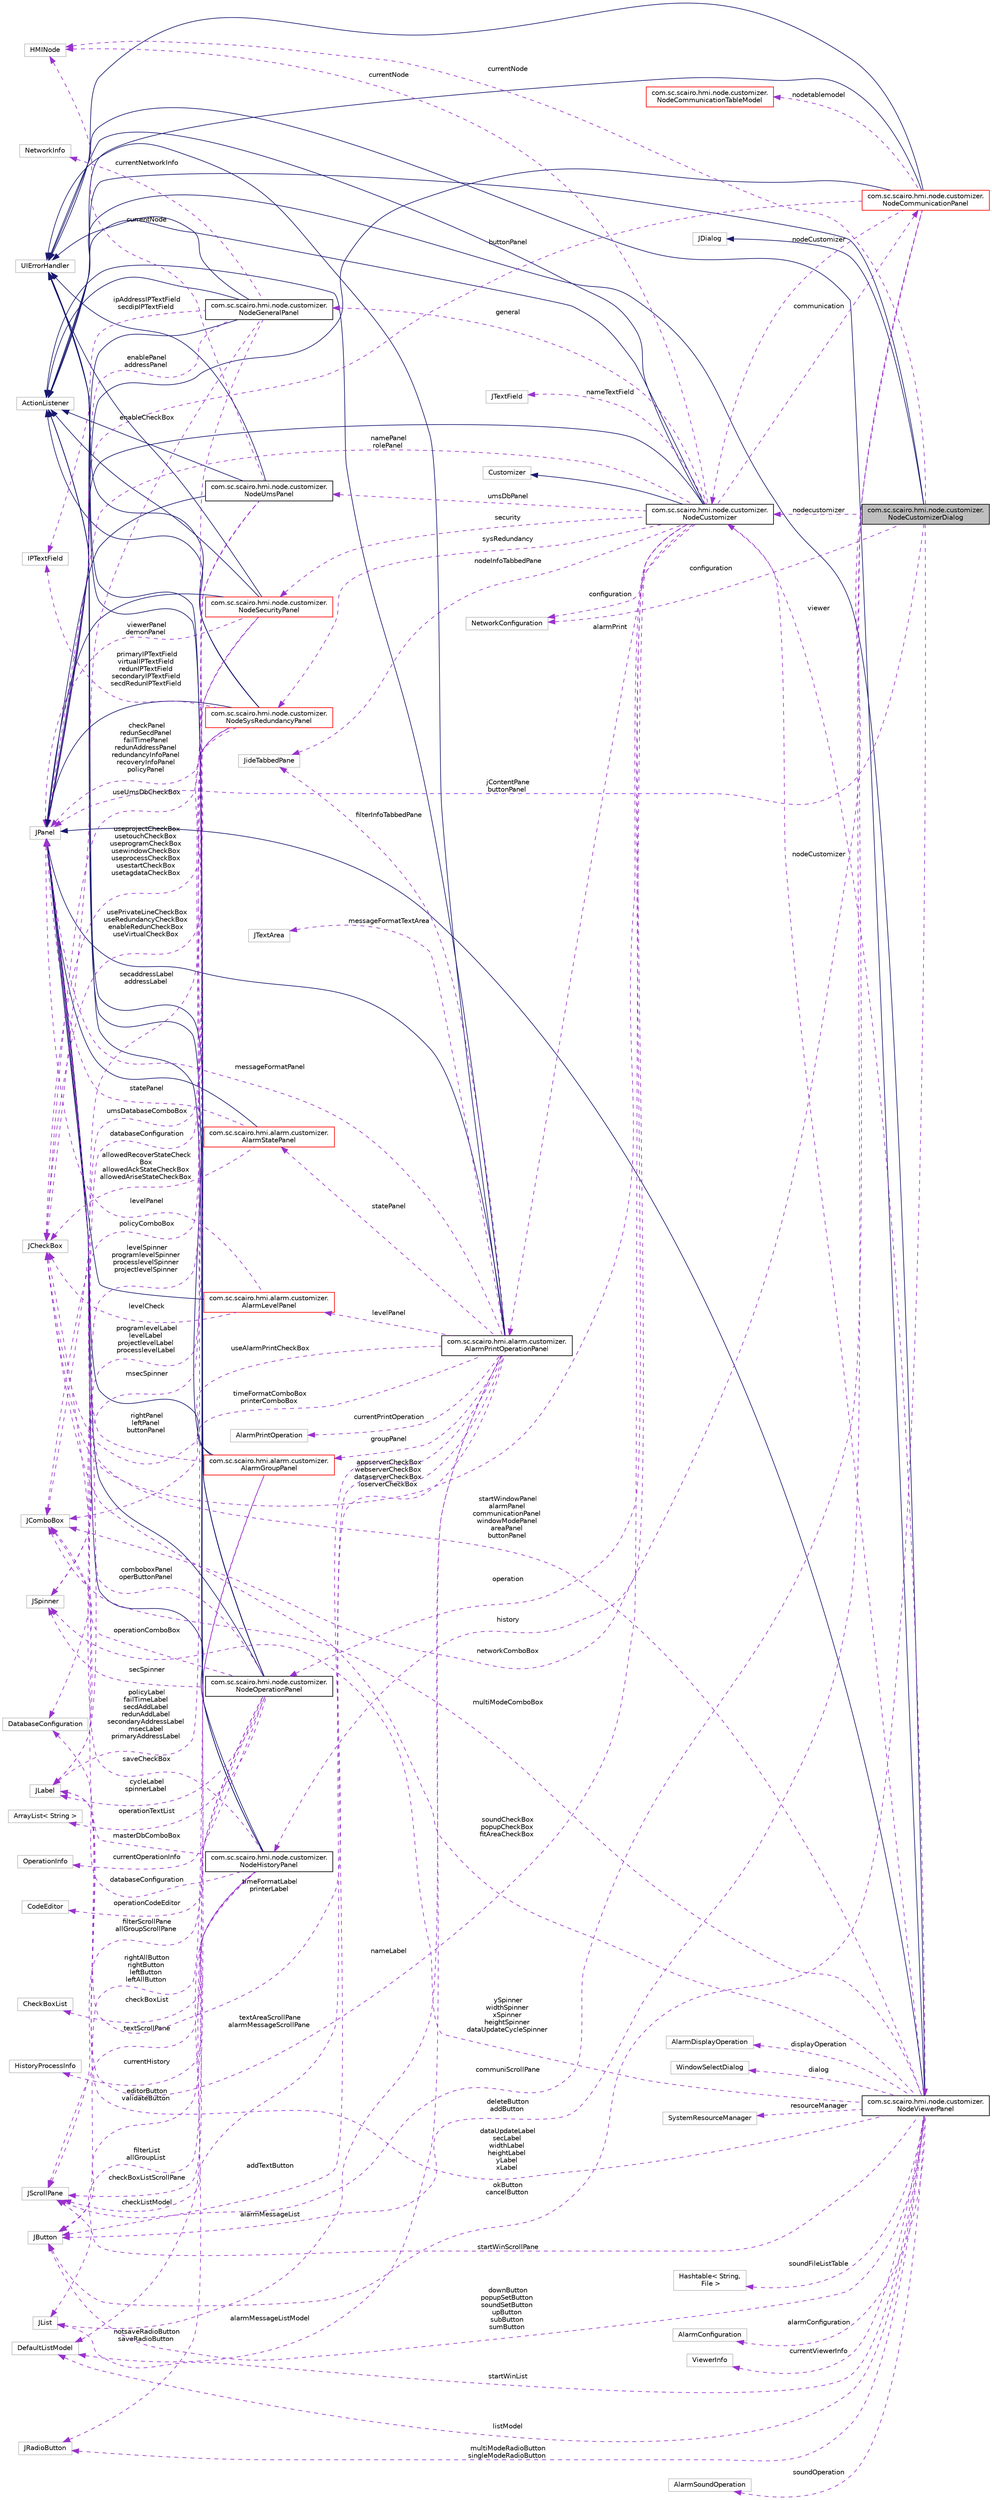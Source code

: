 digraph "com.sc.scairo.hmi.node.customizer.NodeCustomizerDialog"
{
 // LATEX_PDF_SIZE
  edge [fontname="Helvetica",fontsize="10",labelfontname="Helvetica",labelfontsize="10"];
  node [fontname="Helvetica",fontsize="10",shape=record];
  rankdir="LR";
  Node1 [label="com.sc.scairo.hmi.node.customizer.\lNodeCustomizerDialog",height=0.2,width=0.4,color="black", fillcolor="grey75", style="filled", fontcolor="black",tooltip=" "];
  Node2 -> Node1 [dir="back",color="midnightblue",fontsize="10",style="solid",fontname="Helvetica"];
  Node2 [label="JDialog",height=0.2,width=0.4,color="grey75", fillcolor="white", style="filled",tooltip=" "];
  Node3 -> Node1 [dir="back",color="midnightblue",fontsize="10",style="solid",fontname="Helvetica"];
  Node3 [label="ActionListener",height=0.2,width=0.4,color="grey75", fillcolor="white", style="filled",tooltip=" "];
  Node4 -> Node1 [dir="back",color="darkorchid3",fontsize="10",style="dashed",label=" nodecustomizer" ,fontname="Helvetica"];
  Node4 [label="com.sc.scairo.hmi.node.customizer.\lNodeCustomizer",height=0.2,width=0.4,color="black", fillcolor="white", style="filled",URL="$classcom_1_1sc_1_1scairo_1_1hmi_1_1node_1_1customizer_1_1_node_customizer.html",tooltip=" "];
  Node5 -> Node4 [dir="back",color="midnightblue",fontsize="10",style="solid",fontname="Helvetica"];
  Node5 [label="JPanel",height=0.2,width=0.4,color="grey75", fillcolor="white", style="filled",tooltip=" "];
  Node6 -> Node4 [dir="back",color="midnightblue",fontsize="10",style="solid",fontname="Helvetica"];
  Node6 [label="Customizer",height=0.2,width=0.4,color="grey75", fillcolor="white", style="filled",tooltip=" "];
  Node7 -> Node4 [dir="back",color="midnightblue",fontsize="10",style="solid",fontname="Helvetica"];
  Node7 [label="UIErrorHandler",height=0.2,width=0.4,color="grey75", fillcolor="white", style="filled",tooltip=" "];
  Node3 -> Node4 [dir="back",color="midnightblue",fontsize="10",style="solid",fontname="Helvetica"];
  Node8 -> Node4 [dir="back",color="darkorchid3",fontsize="10",style="dashed",label=" history" ,fontname="Helvetica"];
  Node8 [label="com.sc.scairo.hmi.node.customizer.\lNodeHistoryPanel",height=0.2,width=0.4,color="black", fillcolor="white", style="filled",URL="$classcom_1_1sc_1_1scairo_1_1hmi_1_1node_1_1customizer_1_1_node_history_panel.html",tooltip=" "];
  Node5 -> Node8 [dir="back",color="midnightblue",fontsize="10",style="solid",fontname="Helvetica"];
  Node3 -> Node8 [dir="back",color="midnightblue",fontsize="10",style="solid",fontname="Helvetica"];
  Node7 -> Node8 [dir="back",color="midnightblue",fontsize="10",style="solid",fontname="Helvetica"];
  Node9 -> Node8 [dir="back",color="darkorchid3",fontsize="10",style="dashed",label=" saveCheckBox" ,fontname="Helvetica"];
  Node9 [label="JCheckBox",height=0.2,width=0.4,color="grey75", fillcolor="white", style="filled",tooltip=" "];
  Node10 -> Node8 [dir="back",color="darkorchid3",fontsize="10",style="dashed",label=" currentHistory" ,fontname="Helvetica"];
  Node10 [label="HistoryProcessInfo",height=0.2,width=0.4,color="grey75", fillcolor="white", style="filled",tooltip=" "];
  Node11 -> Node8 [dir="back",color="darkorchid3",fontsize="10",style="dashed",label=" checkBoxList" ,fontname="Helvetica"];
  Node11 [label="CheckBoxList",height=0.2,width=0.4,color="grey75", fillcolor="white", style="filled",tooltip=" "];
  Node12 -> Node8 [dir="back",color="darkorchid3",fontsize="10",style="dashed",label=" checkListModel" ,fontname="Helvetica"];
  Node12 [label="DefaultListModel",height=0.2,width=0.4,color="grey75", fillcolor="white", style="filled",tooltip=" "];
  Node13 -> Node8 [dir="back",color="darkorchid3",fontsize="10",style="dashed",label=" masterDbComboBox" ,fontname="Helvetica"];
  Node13 [label="JComboBox",height=0.2,width=0.4,color="grey75", fillcolor="white", style="filled",tooltip=" "];
  Node14 -> Node8 [dir="back",color="darkorchid3",fontsize="10",style="dashed",label=" databaseConfiguration" ,fontname="Helvetica"];
  Node14 [label="DatabaseConfiguration",height=0.2,width=0.4,color="grey75", fillcolor="white", style="filled",tooltip=" "];
  Node15 -> Node8 [dir="back",color="darkorchid3",fontsize="10",style="dashed",label=" checkBoxListScrollPane" ,fontname="Helvetica"];
  Node15 [label="JScrollPane",height=0.2,width=0.4,color="grey75", fillcolor="white", style="filled",tooltip=" "];
  Node16 -> Node8 [dir="back",color="darkorchid3",fontsize="10",style="dashed",label=" notsaveRadioButton\nsaveRadioButton" ,fontname="Helvetica"];
  Node16 [label="JRadioButton",height=0.2,width=0.4,color="grey75", fillcolor="white", style="filled",tooltip=" "];
  Node17 -> Node4 [dir="back",color="darkorchid3",fontsize="10",style="dashed",label=" operation" ,fontname="Helvetica"];
  Node17 [label="com.sc.scairo.hmi.node.customizer.\lNodeOperationPanel",height=0.2,width=0.4,color="black", fillcolor="white", style="filled",URL="$classcom_1_1sc_1_1scairo_1_1hmi_1_1node_1_1customizer_1_1_node_operation_panel.html",tooltip=" "];
  Node5 -> Node17 [dir="back",color="midnightblue",fontsize="10",style="solid",fontname="Helvetica"];
  Node3 -> Node17 [dir="back",color="midnightblue",fontsize="10",style="solid",fontname="Helvetica"];
  Node7 -> Node17 [dir="back",color="midnightblue",fontsize="10",style="solid",fontname="Helvetica"];
  Node18 -> Node17 [dir="back",color="darkorchid3",fontsize="10",style="dashed",label=" currentOperationInfo" ,fontname="Helvetica"];
  Node18 [label="OperationInfo",height=0.2,width=0.4,color="grey75", fillcolor="white", style="filled",tooltip=" "];
  Node19 -> Node17 [dir="back",color="darkorchid3",fontsize="10",style="dashed",label=" editorButton\nvalidateButton" ,fontname="Helvetica"];
  Node19 [label="JButton",height=0.2,width=0.4,color="grey75", fillcolor="white", style="filled",tooltip=" "];
  Node20 -> Node17 [dir="back",color="darkorchid3",fontsize="10",style="dashed",label=" operationCodeEditor" ,fontname="Helvetica"];
  Node20 [label="CodeEditor",height=0.2,width=0.4,color="grey75", fillcolor="white", style="filled",tooltip=" "];
  Node21 -> Node17 [dir="back",color="darkorchid3",fontsize="10",style="dashed",label=" secSpinner" ,fontname="Helvetica"];
  Node21 [label="JSpinner",height=0.2,width=0.4,color="grey75", fillcolor="white", style="filled",tooltip=" "];
  Node22 -> Node17 [dir="back",color="darkorchid3",fontsize="10",style="dashed",label=" operationTextList" ,fontname="Helvetica"];
  Node22 [label="ArrayList\< String \>",height=0.2,width=0.4,color="grey75", fillcolor="white", style="filled",tooltip=" "];
  Node13 -> Node17 [dir="back",color="darkorchid3",fontsize="10",style="dashed",label=" operationComboBox" ,fontname="Helvetica"];
  Node23 -> Node17 [dir="back",color="darkorchid3",fontsize="10",style="dashed",label=" cycleLabel\nspinnerLabel" ,fontname="Helvetica"];
  Node23 [label="JLabel",height=0.2,width=0.4,color="grey75", fillcolor="white", style="filled",tooltip=" "];
  Node5 -> Node17 [dir="back",color="darkorchid3",fontsize="10",style="dashed",label=" comboboxPanel\noperButtonPanel" ,fontname="Helvetica"];
  Node15 -> Node17 [dir="back",color="darkorchid3",fontsize="10",style="dashed",label=" textScrollPane" ,fontname="Helvetica"];
  Node24 -> Node4 [dir="back",color="darkorchid3",fontsize="10",style="dashed",label=" general" ,fontname="Helvetica"];
  Node24 [label="com.sc.scairo.hmi.node.customizer.\lNodeGeneralPanel",height=0.2,width=0.4,color="black", fillcolor="white", style="filled",URL="$classcom_1_1sc_1_1scairo_1_1hmi_1_1node_1_1customizer_1_1_node_general_panel.html",tooltip=" "];
  Node5 -> Node24 [dir="back",color="midnightblue",fontsize="10",style="solid",fontname="Helvetica"];
  Node3 -> Node24 [dir="back",color="midnightblue",fontsize="10",style="solid",fontname="Helvetica"];
  Node7 -> Node24 [dir="back",color="midnightblue",fontsize="10",style="solid",fontname="Helvetica"];
  Node9 -> Node24 [dir="back",color="darkorchid3",fontsize="10",style="dashed",label=" enableCheckBox" ,fontname="Helvetica"];
  Node25 -> Node24 [dir="back",color="darkorchid3",fontsize="10",style="dashed",label=" ipAddressIPTextField\nsecdipIPTextField" ,fontname="Helvetica"];
  Node25 [label="IPTextField",height=0.2,width=0.4,color="grey75", fillcolor="white", style="filled",tooltip=" "];
  Node26 -> Node24 [dir="back",color="darkorchid3",fontsize="10",style="dashed",label=" currentNetworkInfo" ,fontname="Helvetica"];
  Node26 [label="NetworkInfo",height=0.2,width=0.4,color="grey75", fillcolor="white", style="filled",tooltip=" "];
  Node23 -> Node24 [dir="back",color="darkorchid3",fontsize="10",style="dashed",label=" secaddressLabel\naddressLabel" ,fontname="Helvetica"];
  Node5 -> Node24 [dir="back",color="darkorchid3",fontsize="10",style="dashed",label=" enablePanel\naddressPanel" ,fontname="Helvetica"];
  Node27 -> Node4 [dir="back",color="darkorchid3",fontsize="10",style="dashed",label=" alarmPrint" ,fontname="Helvetica"];
  Node27 [label="com.sc.scairo.hmi.alarm.customizer.\lAlarmPrintOperationPanel",height=0.2,width=0.4,color="black", fillcolor="white", style="filled",URL="$classcom_1_1sc_1_1scairo_1_1hmi_1_1alarm_1_1customizer_1_1_alarm_print_operation_panel.html",tooltip=" "];
  Node5 -> Node27 [dir="back",color="midnightblue",fontsize="10",style="solid",fontname="Helvetica"];
  Node3 -> Node27 [dir="back",color="midnightblue",fontsize="10",style="solid",fontname="Helvetica"];
  Node7 -> Node27 [dir="back",color="midnightblue",fontsize="10",style="solid",fontname="Helvetica"];
  Node28 -> Node27 [dir="back",color="darkorchid3",fontsize="10",style="dashed",label=" currentPrintOperation" ,fontname="Helvetica"];
  Node28 [label="AlarmPrintOperation",height=0.2,width=0.4,color="grey75", fillcolor="white", style="filled",tooltip=" "];
  Node9 -> Node27 [dir="back",color="darkorchid3",fontsize="10",style="dashed",label=" useAlarmPrintCheckBox" ,fontname="Helvetica"];
  Node19 -> Node27 [dir="back",color="darkorchid3",fontsize="10",style="dashed",label=" addTextButton" ,fontname="Helvetica"];
  Node29 -> Node27 [dir="back",color="darkorchid3",fontsize="10",style="dashed",label=" groupPanel" ,fontname="Helvetica"];
  Node29 [label="com.sc.scairo.hmi.alarm.customizer.\lAlarmGroupPanel",height=0.2,width=0.4,color="red", fillcolor="white", style="filled",URL="$classcom_1_1sc_1_1scairo_1_1hmi_1_1alarm_1_1customizer_1_1_alarm_group_panel.html",tooltip=" "];
  Node5 -> Node29 [dir="back",color="midnightblue",fontsize="10",style="solid",fontname="Helvetica"];
  Node3 -> Node29 [dir="back",color="midnightblue",fontsize="10",style="solid",fontname="Helvetica"];
  Node19 -> Node29 [dir="back",color="darkorchid3",fontsize="10",style="dashed",label=" rightAllButton\nrightButton\nleftButton\nleftAllButton" ,fontname="Helvetica"];
  Node32 -> Node29 [dir="back",color="darkorchid3",fontsize="10",style="dashed",label=" filterList\nallGroupList" ,fontname="Helvetica"];
  Node32 [label="JList",height=0.2,width=0.4,color="grey75", fillcolor="white", style="filled",tooltip=" "];
  Node5 -> Node29 [dir="back",color="darkorchid3",fontsize="10",style="dashed",label=" rightPanel\nleftPanel\nbuttonPanel" ,fontname="Helvetica"];
  Node15 -> Node29 [dir="back",color="darkorchid3",fontsize="10",style="dashed",label=" filterScrollPane\nallGroupScrollPane" ,fontname="Helvetica"];
  Node34 -> Node27 [dir="back",color="darkorchid3",fontsize="10",style="dashed",label=" messageFormatTextArea" ,fontname="Helvetica"];
  Node34 [label="JTextArea",height=0.2,width=0.4,color="grey75", fillcolor="white", style="filled",tooltip=" "];
  Node35 -> Node27 [dir="back",color="darkorchid3",fontsize="10",style="dashed",label=" statePanel" ,fontname="Helvetica"];
  Node35 [label="com.sc.scairo.hmi.alarm.customizer.\lAlarmStatePanel",height=0.2,width=0.4,color="red", fillcolor="white", style="filled",URL="$classcom_1_1sc_1_1scairo_1_1hmi_1_1alarm_1_1customizer_1_1_alarm_state_panel.html",tooltip=" "];
  Node5 -> Node35 [dir="back",color="midnightblue",fontsize="10",style="solid",fontname="Helvetica"];
  Node9 -> Node35 [dir="back",color="darkorchid3",fontsize="10",style="dashed",label=" allowedRecoverStateCheck\lBox\nallowedAckStateCheckBox\nallowedAriseStateCheckBox" ,fontname="Helvetica"];
  Node5 -> Node35 [dir="back",color="darkorchid3",fontsize="10",style="dashed",label=" statePanel" ,fontname="Helvetica"];
  Node37 -> Node27 [dir="back",color="darkorchid3",fontsize="10",style="dashed",label=" filterInfoTabbedPane" ,fontname="Helvetica"];
  Node37 [label="JideTabbedPane",height=0.2,width=0.4,color="grey75", fillcolor="white", style="filled",tooltip=" "];
  Node12 -> Node27 [dir="back",color="darkorchid3",fontsize="10",style="dashed",label=" alarmMessageListModel" ,fontname="Helvetica"];
  Node13 -> Node27 [dir="back",color="darkorchid3",fontsize="10",style="dashed",label=" timeFormatComboBox\nprinterComboBox" ,fontname="Helvetica"];
  Node38 -> Node27 [dir="back",color="darkorchid3",fontsize="10",style="dashed",label=" levelPanel" ,fontname="Helvetica"];
  Node38 [label="com.sc.scairo.hmi.alarm.customizer.\lAlarmLevelPanel",height=0.2,width=0.4,color="red", fillcolor="white", style="filled",URL="$classcom_1_1sc_1_1scairo_1_1hmi_1_1alarm_1_1customizer_1_1_alarm_level_panel.html",tooltip=" "];
  Node5 -> Node38 [dir="back",color="midnightblue",fontsize="10",style="solid",fontname="Helvetica"];
  Node9 -> Node38 [dir="back",color="darkorchid3",fontsize="10",style="dashed",label=" levelCheck" ,fontname="Helvetica"];
  Node5 -> Node38 [dir="back",color="darkorchid3",fontsize="10",style="dashed",label=" levelPanel" ,fontname="Helvetica"];
  Node23 -> Node27 [dir="back",color="darkorchid3",fontsize="10",style="dashed",label=" timeFormatLabel\nprinterLabel" ,fontname="Helvetica"];
  Node5 -> Node27 [dir="back",color="darkorchid3",fontsize="10",style="dashed",label=" messageFormatPanel" ,fontname="Helvetica"];
  Node32 -> Node27 [dir="back",color="darkorchid3",fontsize="10",style="dashed",label=" alarmMessageList" ,fontname="Helvetica"];
  Node15 -> Node27 [dir="back",color="darkorchid3",fontsize="10",style="dashed",label=" textAreaScrollPane\nalarmMessageScrollPane" ,fontname="Helvetica"];
  Node9 -> Node4 [dir="back",color="darkorchid3",fontsize="10",style="dashed",label=" appserverCheckBox\nwebserverCheckBox\ndataserverCheckBox\nioserverCheckBox" ,fontname="Helvetica"];
  Node40 -> Node4 [dir="back",color="darkorchid3",fontsize="10",style="dashed",label=" nameTextField" ,fontname="Helvetica"];
  Node40 [label="JTextField",height=0.2,width=0.4,color="grey75", fillcolor="white", style="filled",tooltip=" "];
  Node41 -> Node4 [dir="back",color="darkorchid3",fontsize="10",style="dashed",label=" viewer" ,fontname="Helvetica"];
  Node41 [label="com.sc.scairo.hmi.node.customizer.\lNodeViewerPanel",height=0.2,width=0.4,color="black", fillcolor="white", style="filled",URL="$classcom_1_1sc_1_1scairo_1_1hmi_1_1node_1_1customizer_1_1_node_viewer_panel.html",tooltip=" "];
  Node5 -> Node41 [dir="back",color="midnightblue",fontsize="10",style="solid",fontname="Helvetica"];
  Node3 -> Node41 [dir="back",color="midnightblue",fontsize="10",style="solid",fontname="Helvetica"];
  Node7 -> Node41 [dir="back",color="midnightblue",fontsize="10",style="solid",fontname="Helvetica"];
  Node4 -> Node41 [dir="back",color="darkorchid3",fontsize="10",style="dashed",label=" nodeCustomizer" ,fontname="Helvetica"];
  Node19 -> Node41 [dir="back",color="darkorchid3",fontsize="10",style="dashed",label=" downButton\npopupSetButton\nsoundSetButton\nupButton\nsubButton\nsumButton" ,fontname="Helvetica"];
  Node9 -> Node41 [dir="back",color="darkorchid3",fontsize="10",style="dashed",label=" soundCheckBox\npopupCheckBox\nfitAreaCheckBox" ,fontname="Helvetica"];
  Node42 -> Node41 [dir="back",color="darkorchid3",fontsize="10",style="dashed",label=" alarmConfiguration" ,fontname="Helvetica"];
  Node42 [label="AlarmConfiguration",height=0.2,width=0.4,color="grey75", fillcolor="white", style="filled",tooltip=" "];
  Node43 -> Node41 [dir="back",color="darkorchid3",fontsize="10",style="dashed",label=" currentViewerInfo" ,fontname="Helvetica"];
  Node43 [label="ViewerInfo",height=0.2,width=0.4,color="grey75", fillcolor="white", style="filled",tooltip=" "];
  Node44 -> Node41 [dir="back",color="darkorchid3",fontsize="10",style="dashed",label=" soundOperation" ,fontname="Helvetica"];
  Node44 [label="AlarmSoundOperation",height=0.2,width=0.4,color="grey75", fillcolor="white", style="filled",tooltip=" "];
  Node45 -> Node41 [dir="back",color="darkorchid3",fontsize="10",style="dashed",label=" displayOperation" ,fontname="Helvetica"];
  Node45 [label="AlarmDisplayOperation",height=0.2,width=0.4,color="grey75", fillcolor="white", style="filled",tooltip=" "];
  Node46 -> Node41 [dir="back",color="darkorchid3",fontsize="10",style="dashed",label=" dialog" ,fontname="Helvetica"];
  Node46 [label="WindowSelectDialog",height=0.2,width=0.4,color="grey75", fillcolor="white", style="filled",tooltip=" "];
  Node21 -> Node41 [dir="back",color="darkorchid3",fontsize="10",style="dashed",label=" ySpinner\nwidthSpinner\nxSpinner\nheightSpinner\ndataUpdateCycleSpinner" ,fontname="Helvetica"];
  Node12 -> Node41 [dir="back",color="darkorchid3",fontsize="10",style="dashed",label=" listModel" ,fontname="Helvetica"];
  Node13 -> Node41 [dir="back",color="darkorchid3",fontsize="10",style="dashed",label=" multiModeComboBox" ,fontname="Helvetica"];
  Node47 -> Node41 [dir="back",color="darkorchid3",fontsize="10",style="dashed",label=" resourceManager" ,fontname="Helvetica"];
  Node47 [label="SystemResourceManager",height=0.2,width=0.4,color="grey75", fillcolor="white", style="filled",tooltip=" "];
  Node23 -> Node41 [dir="back",color="darkorchid3",fontsize="10",style="dashed",label=" dataUpdateLabel\nsecLabel\nwidthLabel\nheightLabel\nyLabel\nxLabel" ,fontname="Helvetica"];
  Node32 -> Node41 [dir="back",color="darkorchid3",fontsize="10",style="dashed",label=" startWinList" ,fontname="Helvetica"];
  Node5 -> Node41 [dir="back",color="darkorchid3",fontsize="10",style="dashed",label=" startWindowPanel\nalarmPanel\ncommunicationPanel\nwindowModePanel\nareaPanel\nbuttonPanel" ,fontname="Helvetica"];
  Node15 -> Node41 [dir="back",color="darkorchid3",fontsize="10",style="dashed",label=" startWinScrollPane" ,fontname="Helvetica"];
  Node16 -> Node41 [dir="back",color="darkorchid3",fontsize="10",style="dashed",label=" multiModeRadioButton\nsingleModeRadioButton" ,fontname="Helvetica"];
  Node48 -> Node41 [dir="back",color="darkorchid3",fontsize="10",style="dashed",label=" soundFileListTable" ,fontname="Helvetica"];
  Node48 [label="Hashtable\< String,\l File \>",height=0.2,width=0.4,color="grey75", fillcolor="white", style="filled",tooltip=" "];
  Node49 -> Node4 [dir="back",color="darkorchid3",fontsize="10",style="dashed",label=" communication" ,fontname="Helvetica"];
  Node49 [label="com.sc.scairo.hmi.node.customizer.\lNodeCommunicationPanel",height=0.2,width=0.4,color="red", fillcolor="white", style="filled",URL="$classcom_1_1sc_1_1scairo_1_1hmi_1_1node_1_1customizer_1_1_node_communication_panel.html",tooltip=" "];
  Node5 -> Node49 [dir="back",color="midnightblue",fontsize="10",style="solid",fontname="Helvetica"];
  Node3 -> Node49 [dir="back",color="midnightblue",fontsize="10",style="solid",fontname="Helvetica"];
  Node7 -> Node49 [dir="back",color="midnightblue",fontsize="10",style="solid",fontname="Helvetica"];
  Node4 -> Node49 [dir="back",color="darkorchid3",fontsize="10",style="dashed",label=" nodeCustomizer" ,fontname="Helvetica"];
  Node19 -> Node49 [dir="back",color="darkorchid3",fontsize="10",style="dashed",label=" deleteButton\naddButton" ,fontname="Helvetica"];
  Node50 -> Node49 [dir="back",color="darkorchid3",fontsize="10",style="dashed",label=" nodetablemodel" ,fontname="Helvetica"];
  Node50 [label="com.sc.scairo.hmi.node.customizer.\lNodeCommunicationTableModel",height=0.2,width=0.4,color="red", fillcolor="white", style="filled",URL="$classcom_1_1sc_1_1scairo_1_1hmi_1_1node_1_1customizer_1_1_node_communication_table_model.html",tooltip=" "];
  Node13 -> Node49 [dir="back",color="darkorchid3",fontsize="10",style="dashed",label=" networkComboBox" ,fontname="Helvetica"];
  Node5 -> Node49 [dir="back",color="darkorchid3",fontsize="10",style="dashed",label=" buttonPanel" ,fontname="Helvetica"];
  Node15 -> Node49 [dir="back",color="darkorchid3",fontsize="10",style="dashed",label=" communiScrollPane" ,fontname="Helvetica"];
  Node58 -> Node4 [dir="back",color="darkorchid3",fontsize="10",style="dashed",label=" umsDbPanel" ,fontname="Helvetica"];
  Node58 [label="com.sc.scairo.hmi.node.customizer.\lNodeUmsPanel",height=0.2,width=0.4,color="black", fillcolor="white", style="filled",URL="$classcom_1_1sc_1_1scairo_1_1hmi_1_1node_1_1customizer_1_1_node_ums_panel.html",tooltip=" "];
  Node5 -> Node58 [dir="back",color="midnightblue",fontsize="10",style="solid",fontname="Helvetica"];
  Node3 -> Node58 [dir="back",color="midnightblue",fontsize="10",style="solid",fontname="Helvetica"];
  Node7 -> Node58 [dir="back",color="midnightblue",fontsize="10",style="solid",fontname="Helvetica"];
  Node9 -> Node58 [dir="back",color="darkorchid3",fontsize="10",style="dashed",label=" useUmsDbCheckBox" ,fontname="Helvetica"];
  Node13 -> Node58 [dir="back",color="darkorchid3",fontsize="10",style="dashed",label=" umsDatabaseComboBox" ,fontname="Helvetica"];
  Node14 -> Node58 [dir="back",color="darkorchid3",fontsize="10",style="dashed",label=" databaseConfiguration" ,fontname="Helvetica"];
  Node59 -> Node58 [dir="back",color="darkorchid3",fontsize="10",style="dashed",label=" currentNode" ,fontname="Helvetica"];
  Node59 [label="HMINode",height=0.2,width=0.4,color="grey75", fillcolor="white", style="filled",tooltip=" "];
  Node60 -> Node4 [dir="back",color="darkorchid3",fontsize="10",style="dashed",label=" configuration" ,fontname="Helvetica"];
  Node60 [label="NetworkConfiguration",height=0.2,width=0.4,color="grey75", fillcolor="white", style="filled",tooltip=" "];
  Node37 -> Node4 [dir="back",color="darkorchid3",fontsize="10",style="dashed",label=" nodeInfoTabbedPane" ,fontname="Helvetica"];
  Node61 -> Node4 [dir="back",color="darkorchid3",fontsize="10",style="dashed",label=" security" ,fontname="Helvetica"];
  Node61 [label="com.sc.scairo.hmi.node.customizer.\lNodeSecurityPanel",height=0.2,width=0.4,color="red", fillcolor="white", style="filled",URL="$classcom_1_1sc_1_1scairo_1_1hmi_1_1node_1_1customizer_1_1_node_security_panel.html",tooltip=" "];
  Node5 -> Node61 [dir="back",color="midnightblue",fontsize="10",style="solid",fontname="Helvetica"];
  Node3 -> Node61 [dir="back",color="midnightblue",fontsize="10",style="solid",fontname="Helvetica"];
  Node7 -> Node61 [dir="back",color="midnightblue",fontsize="10",style="solid",fontname="Helvetica"];
  Node9 -> Node61 [dir="back",color="darkorchid3",fontsize="10",style="dashed",label=" useprojectCheckBox\nusetouchCheckBox\nuseprogramCheckBox\nusewindowCheckBox\nuseprocessCheckBox\nusestartCheckBox\nusetagdataCheckBox" ,fontname="Helvetica"];
  Node21 -> Node61 [dir="back",color="darkorchid3",fontsize="10",style="dashed",label=" levelSpinner\nprogramlevelSpinner\nprocesslevelSpinner\nprojectlevelSpinner" ,fontname="Helvetica"];
  Node23 -> Node61 [dir="back",color="darkorchid3",fontsize="10",style="dashed",label=" programlevelLabel\nlevelLabel\nprojectlevelLabel\nprocesslevelLabel" ,fontname="Helvetica"];
  Node5 -> Node61 [dir="back",color="darkorchid3",fontsize="10",style="dashed",label=" viewerPanel\ndemonPanel" ,fontname="Helvetica"];
  Node23 -> Node4 [dir="back",color="darkorchid3",fontsize="10",style="dashed",label=" nameLabel" ,fontname="Helvetica"];
  Node5 -> Node4 [dir="back",color="darkorchid3",fontsize="10",style="dashed",label=" namePanel\nrolePanel" ,fontname="Helvetica"];
  Node59 -> Node4 [dir="back",color="darkorchid3",fontsize="10",style="dashed",label=" currentNode" ,fontname="Helvetica"];
  Node63 -> Node4 [dir="back",color="darkorchid3",fontsize="10",style="dashed",label=" sysRedundancy" ,fontname="Helvetica"];
  Node63 [label="com.sc.scairo.hmi.node.customizer.\lNodeSysRedundancyPanel",height=0.2,width=0.4,color="red", fillcolor="white", style="filled",URL="$classcom_1_1sc_1_1scairo_1_1hmi_1_1node_1_1customizer_1_1_node_sys_redundancy_panel.html",tooltip=" "];
  Node5 -> Node63 [dir="back",color="midnightblue",fontsize="10",style="solid",fontname="Helvetica"];
  Node3 -> Node63 [dir="back",color="midnightblue",fontsize="10",style="solid",fontname="Helvetica"];
  Node7 -> Node63 [dir="back",color="midnightblue",fontsize="10",style="solid",fontname="Helvetica"];
  Node9 -> Node63 [dir="back",color="darkorchid3",fontsize="10",style="dashed",label=" usePrivateLineCheckBox\nuseRedundancyCheckBox\nenableRedunCheckBox\nuseVirtualCheckBox" ,fontname="Helvetica"];
  Node25 -> Node63 [dir="back",color="darkorchid3",fontsize="10",style="dashed",label=" primaryIPTextField\nvirtualIPTextField\nredunIPTextField\nsecondaryIPTextField\nsecdRedunIPTextField" ,fontname="Helvetica"];
  Node21 -> Node63 [dir="back",color="darkorchid3",fontsize="10",style="dashed",label=" msecSpinner" ,fontname="Helvetica"];
  Node13 -> Node63 [dir="back",color="darkorchid3",fontsize="10",style="dashed",label=" policyComboBox" ,fontname="Helvetica"];
  Node23 -> Node63 [dir="back",color="darkorchid3",fontsize="10",style="dashed",label=" policyLabel\nfailTimeLabel\nsecdAddLabel\nredunAddLabel\nsecondaryAddressLabel\nmsecLabel\nprimaryAddressLabel" ,fontname="Helvetica"];
  Node5 -> Node63 [dir="back",color="darkorchid3",fontsize="10",style="dashed",label=" checkPanel\nredunSecdPanel\nfailTimePanel\nredunAddressPanel\nredundancyInfoPanel\nrecoveryInfoPanel\npolicyPanel" ,fontname="Helvetica"];
  Node19 -> Node1 [dir="back",color="darkorchid3",fontsize="10",style="dashed",label=" okButton\ncancelButton" ,fontname="Helvetica"];
  Node60 -> Node1 [dir="back",color="darkorchid3",fontsize="10",style="dashed",label=" configuration" ,fontname="Helvetica"];
  Node5 -> Node1 [dir="back",color="darkorchid3",fontsize="10",style="dashed",label=" jContentPane\nbuttonPanel" ,fontname="Helvetica"];
  Node59 -> Node1 [dir="back",color="darkorchid3",fontsize="10",style="dashed",label=" currentNode" ,fontname="Helvetica"];
}
